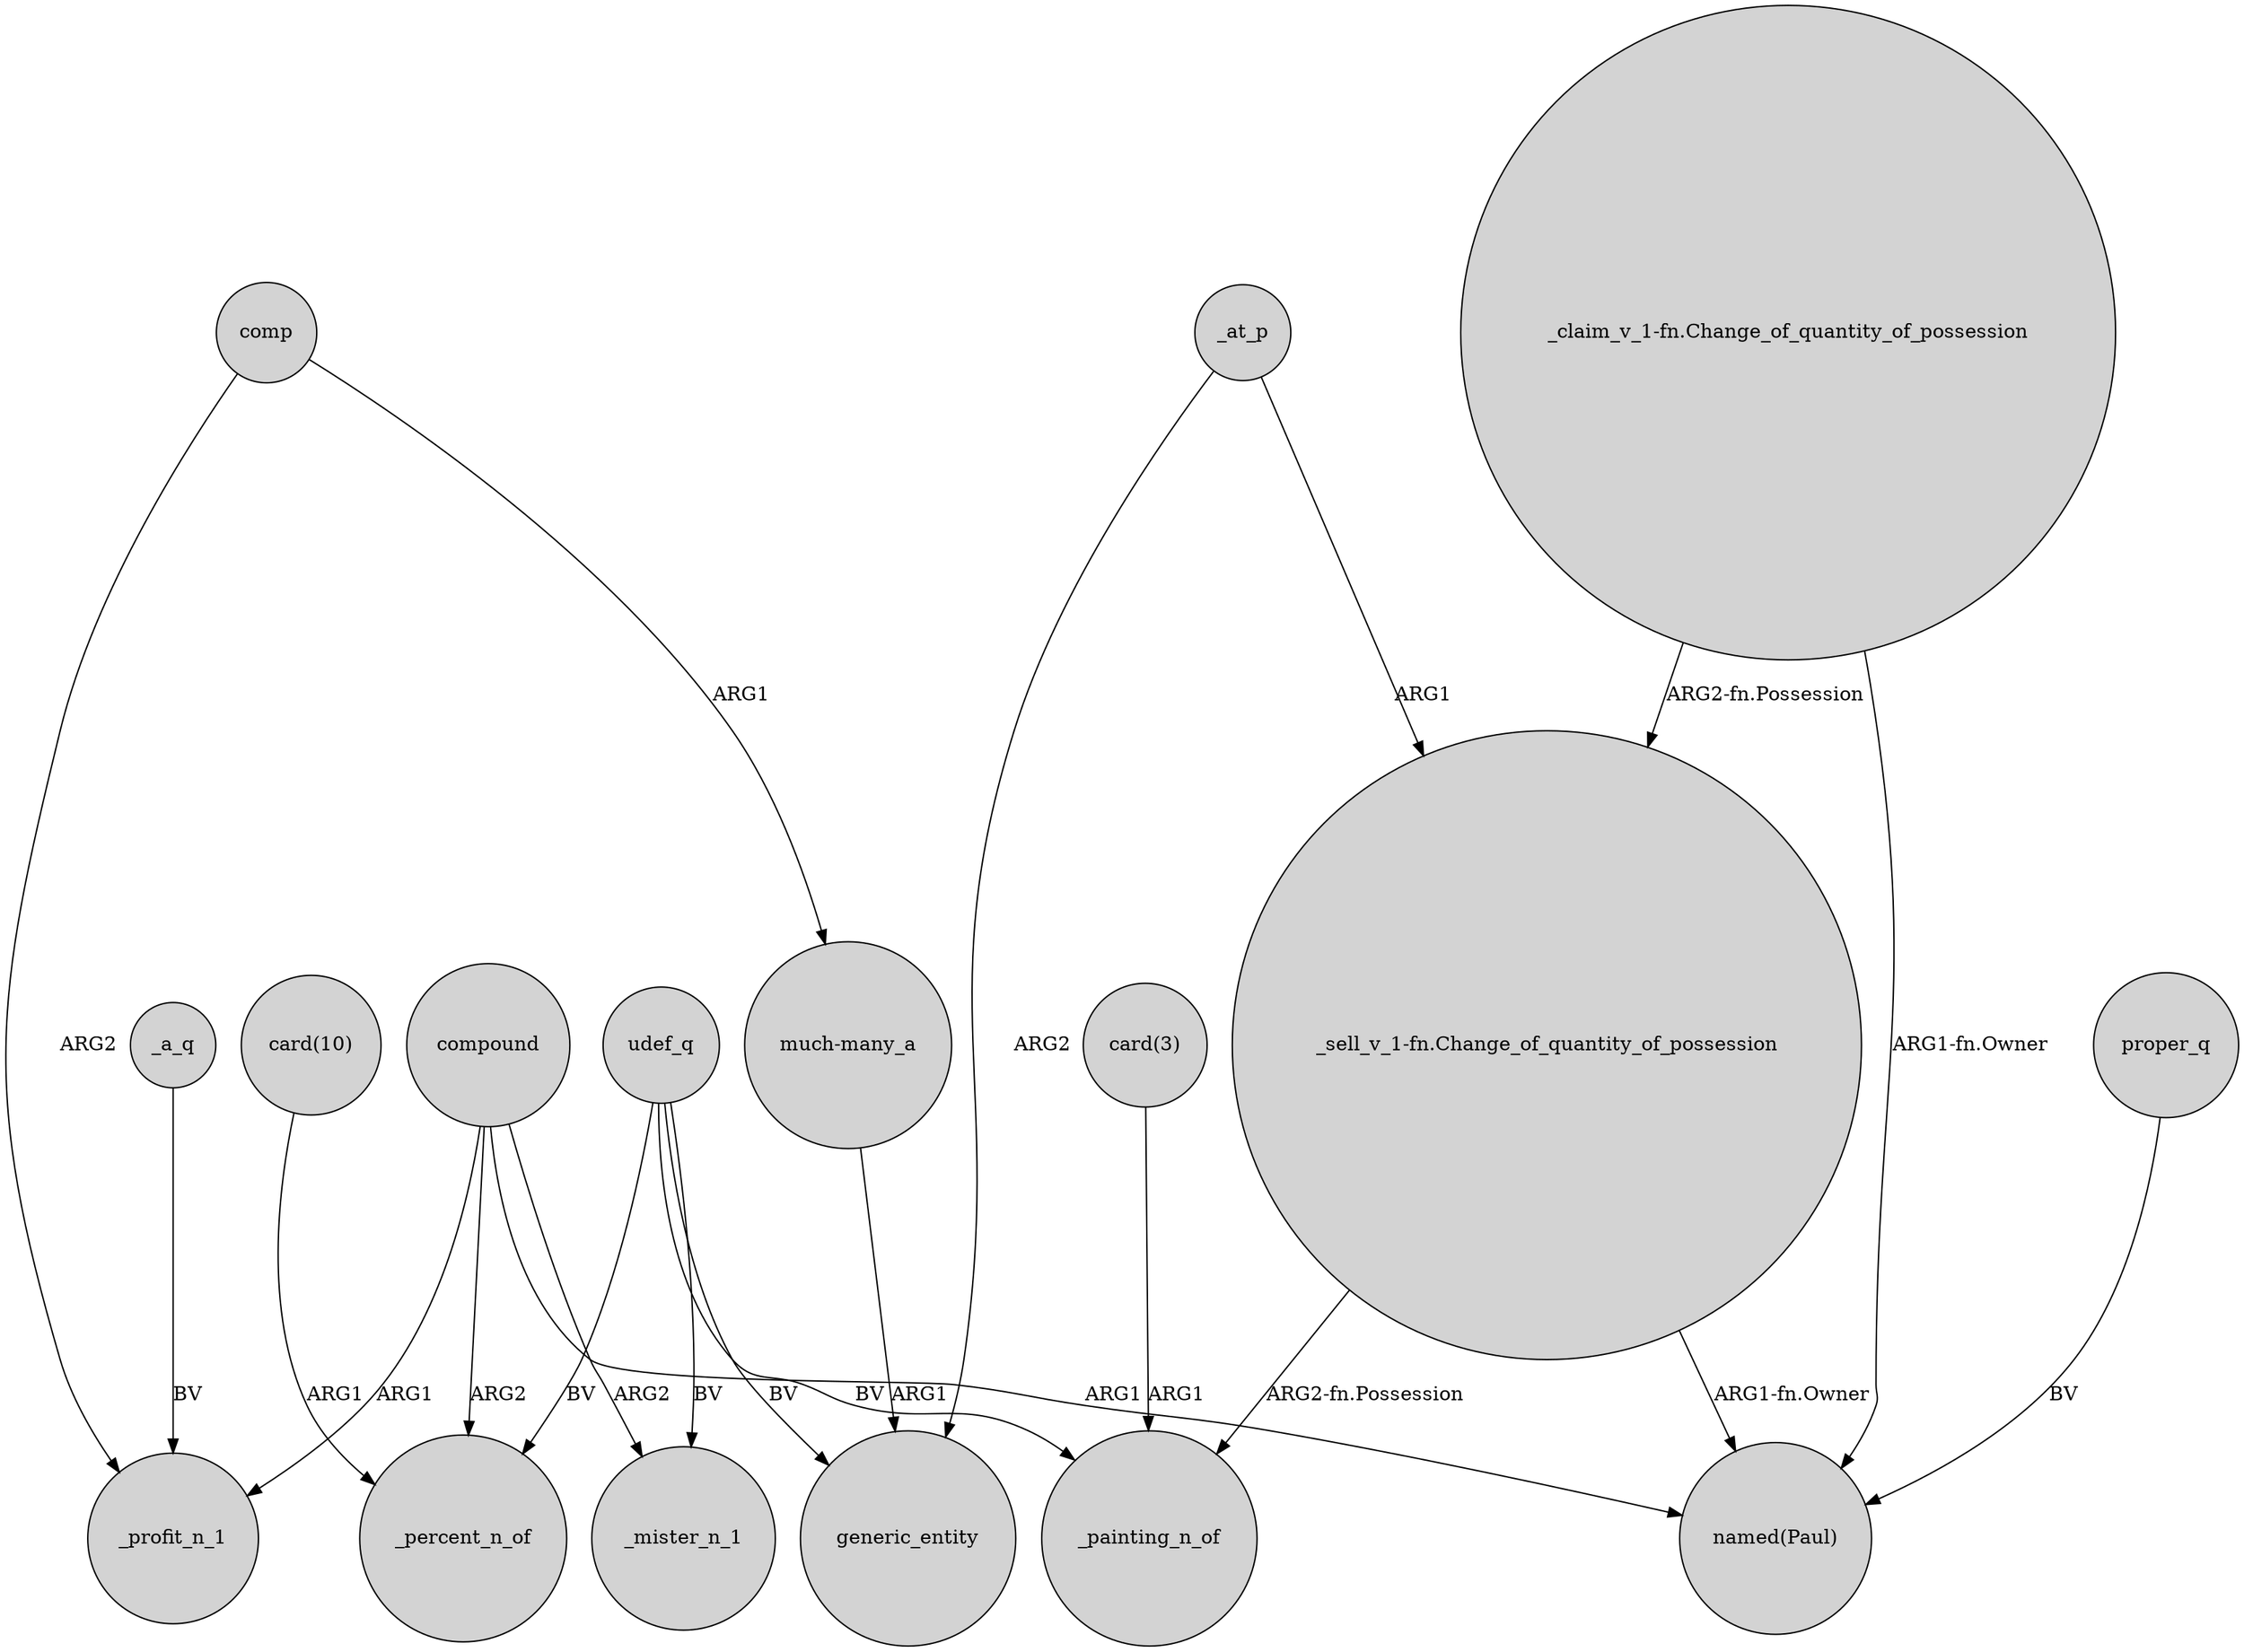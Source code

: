 digraph {
	node [shape=circle style=filled]
	comp -> _profit_n_1 [label=ARG2]
	compound -> _mister_n_1 [label=ARG2]
	"_sell_v_1-fn.Change_of_quantity_of_possession" -> _painting_n_of [label="ARG2-fn.Possession"]
	"card(3)" -> _painting_n_of [label=ARG1]
	"_claim_v_1-fn.Change_of_quantity_of_possession" -> "named(Paul)" [label="ARG1-fn.Owner"]
	udef_q -> _mister_n_1 [label=BV]
	udef_q -> generic_entity [label=BV]
	udef_q -> _painting_n_of [label=BV]
	comp -> "much-many_a" [label=ARG1]
	udef_q -> _percent_n_of [label=BV]
	"much-many_a" -> generic_entity [label=ARG1]
	compound -> "named(Paul)" [label=ARG1]
	compound -> _percent_n_of [label=ARG2]
	compound -> _profit_n_1 [label=ARG1]
	proper_q -> "named(Paul)" [label=BV]
	"card(10)" -> _percent_n_of [label=ARG1]
	_at_p -> "_sell_v_1-fn.Change_of_quantity_of_possession" [label=ARG1]
	"_claim_v_1-fn.Change_of_quantity_of_possession" -> "_sell_v_1-fn.Change_of_quantity_of_possession" [label="ARG2-fn.Possession"]
	_a_q -> _profit_n_1 [label=BV]
	_at_p -> generic_entity [label=ARG2]
	"_sell_v_1-fn.Change_of_quantity_of_possession" -> "named(Paul)" [label="ARG1-fn.Owner"]
}

